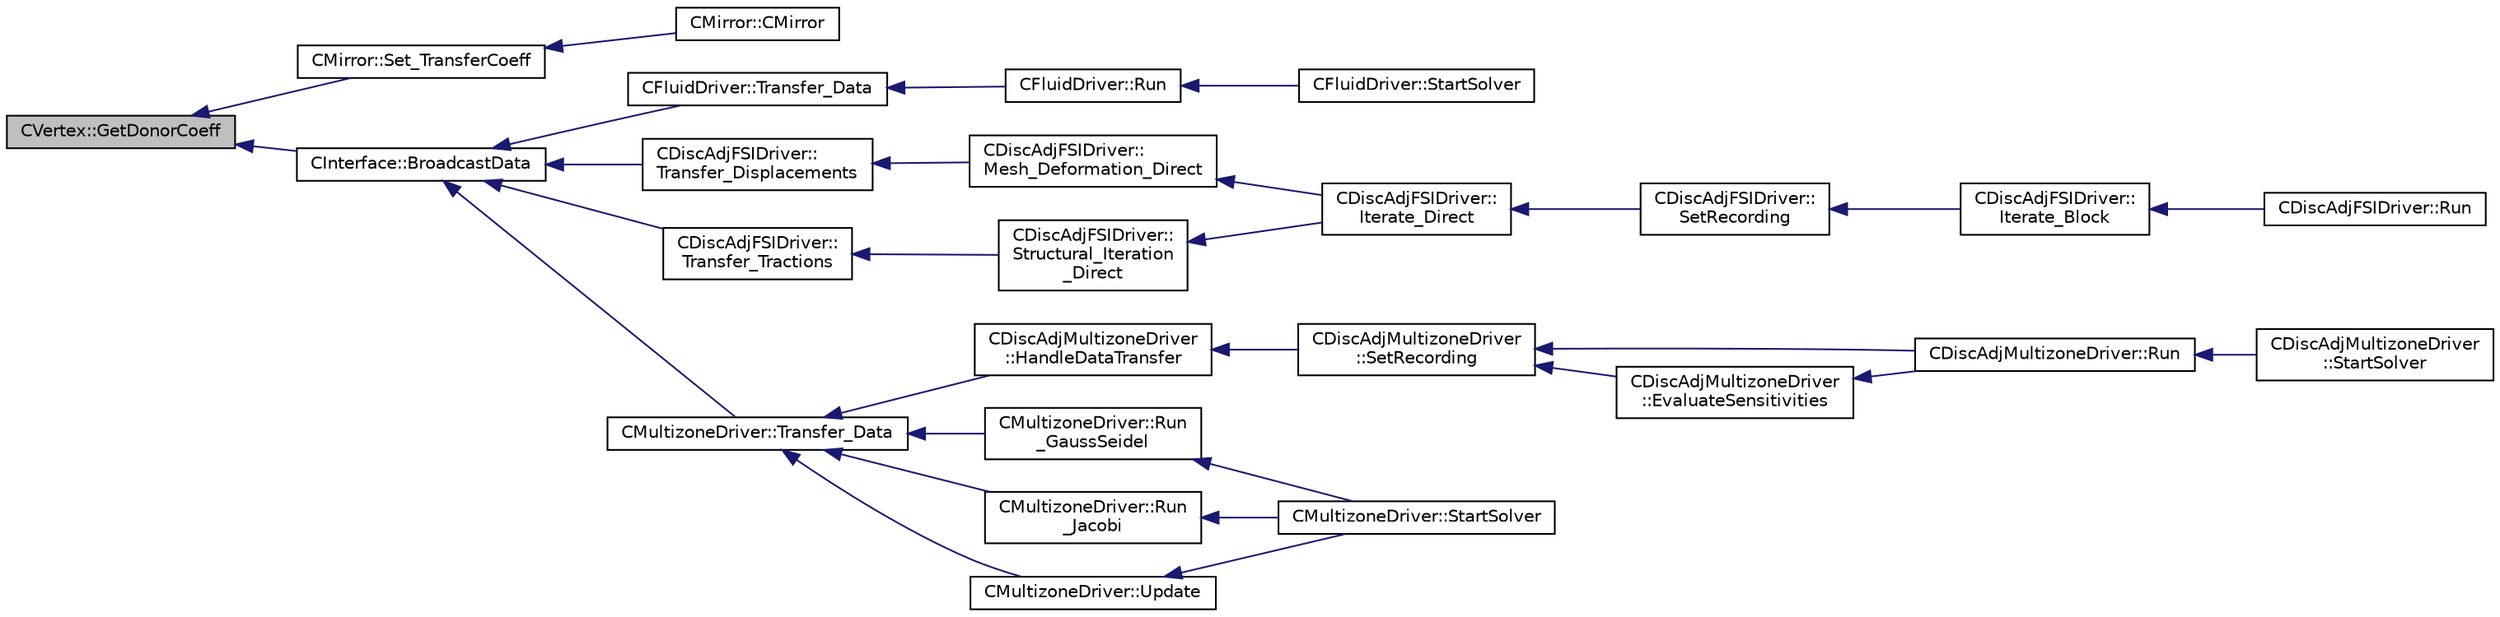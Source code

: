 digraph "CVertex::GetDonorCoeff"
{
  edge [fontname="Helvetica",fontsize="10",labelfontname="Helvetica",labelfontsize="10"];
  node [fontname="Helvetica",fontsize="10",shape=record];
  rankdir="LR";
  Node71 [label="CVertex::GetDonorCoeff",height=0.2,width=0.4,color="black", fillcolor="grey75", style="filled", fontcolor="black"];
  Node71 -> Node72 [dir="back",color="midnightblue",fontsize="10",style="solid",fontname="Helvetica"];
  Node72 [label="CMirror::Set_TransferCoeff",height=0.2,width=0.4,color="black", fillcolor="white", style="filled",URL="$class_c_mirror.html#aef44fadfca6fe766a7777f7b8f9cbd28",tooltip="Set up transfer matrix defining relation between two meshes. "];
  Node72 -> Node73 [dir="back",color="midnightblue",fontsize="10",style="solid",fontname="Helvetica"];
  Node73 [label="CMirror::CMirror",height=0.2,width=0.4,color="black", fillcolor="white", style="filled",URL="$class_c_mirror.html#abeae4155a77157651d17c29b1175e892",tooltip="Constructor of the class. "];
  Node71 -> Node74 [dir="back",color="midnightblue",fontsize="10",style="solid",fontname="Helvetica"];
  Node74 [label="CInterface::BroadcastData",height=0.2,width=0.4,color="black", fillcolor="white", style="filled",URL="$class_c_interface.html#a2e2f60d93a4041c60235926b55d0ba5c",tooltip="Interpolate data and broadcast it into all processors, for nonmatching meshes. "];
  Node74 -> Node75 [dir="back",color="midnightblue",fontsize="10",style="solid",fontname="Helvetica"];
  Node75 [label="CFluidDriver::Transfer_Data",height=0.2,width=0.4,color="black", fillcolor="white", style="filled",URL="$class_c_fluid_driver.html#aac13682ac93cce7064382c8974417632",tooltip="Transfer data among different zones (multiple zone). "];
  Node75 -> Node76 [dir="back",color="midnightblue",fontsize="10",style="solid",fontname="Helvetica"];
  Node76 [label="CFluidDriver::Run",height=0.2,width=0.4,color="black", fillcolor="white", style="filled",URL="$class_c_fluid_driver.html#aee130f3e2d8eca081ea7b2452761a61c",tooltip="Run a single iteration of the physics within multiple zones. "];
  Node76 -> Node77 [dir="back",color="midnightblue",fontsize="10",style="solid",fontname="Helvetica"];
  Node77 [label="CFluidDriver::StartSolver",height=0.2,width=0.4,color="black", fillcolor="white", style="filled",URL="$class_c_fluid_driver.html#a1c122d5a4b5f562f69a84aef2b8bd6d5",tooltip="Launch the computation for all zones and all physics. "];
  Node74 -> Node78 [dir="back",color="midnightblue",fontsize="10",style="solid",fontname="Helvetica"];
  Node78 [label="CDiscAdjFSIDriver::\lTransfer_Displacements",height=0.2,width=0.4,color="black", fillcolor="white", style="filled",URL="$class_c_disc_adj_f_s_i_driver.html#a3ef2270c24b5b7d9c774c736a757411f",tooltip="Transfer the displacements computed on the structural solver into the fluid solver. "];
  Node78 -> Node79 [dir="back",color="midnightblue",fontsize="10",style="solid",fontname="Helvetica"];
  Node79 [label="CDiscAdjFSIDriver::\lMesh_Deformation_Direct",height=0.2,width=0.4,color="black", fillcolor="white", style="filled",URL="$class_c_disc_adj_f_s_i_driver.html#ad683500d6b3773af342165b1b18f5c59",tooltip="Run a direct mesh deformation. "];
  Node79 -> Node80 [dir="back",color="midnightblue",fontsize="10",style="solid",fontname="Helvetica"];
  Node80 [label="CDiscAdjFSIDriver::\lIterate_Direct",height=0.2,width=0.4,color="black", fillcolor="white", style="filled",URL="$class_c_disc_adj_f_s_i_driver.html#acd9e7f14d860522e48ba2b6db34efd49",tooltip="Iterate the direct solver for recording. "];
  Node80 -> Node81 [dir="back",color="midnightblue",fontsize="10",style="solid",fontname="Helvetica"];
  Node81 [label="CDiscAdjFSIDriver::\lSetRecording",height=0.2,width=0.4,color="black", fillcolor="white", style="filled",URL="$class_c_disc_adj_f_s_i_driver.html#ab07394a77802e469a321ccd1b10cb988",tooltip="Set the recording for a Discrete Adjoint iteration for the FSI problem. "];
  Node81 -> Node82 [dir="back",color="midnightblue",fontsize="10",style="solid",fontname="Helvetica"];
  Node82 [label="CDiscAdjFSIDriver::\lIterate_Block",height=0.2,width=0.4,color="black", fillcolor="white", style="filled",URL="$class_c_disc_adj_f_s_i_driver.html#a84949f139fa795b7d34d6ff77e82eb5c",tooltip="Iterate a certain block for adjoint FSI - may be the whole set of variables or independent and subite..."];
  Node82 -> Node83 [dir="back",color="midnightblue",fontsize="10",style="solid",fontname="Helvetica"];
  Node83 [label="CDiscAdjFSIDriver::Run",height=0.2,width=0.4,color="black", fillcolor="white", style="filled",URL="$class_c_disc_adj_f_s_i_driver.html#a2e965d6e9c4dcfc296077cae225cab21",tooltip="Run a Discrete Adjoint iteration for the FSI problem. "];
  Node74 -> Node84 [dir="back",color="midnightblue",fontsize="10",style="solid",fontname="Helvetica"];
  Node84 [label="CDiscAdjFSIDriver::\lTransfer_Tractions",height=0.2,width=0.4,color="black", fillcolor="white", style="filled",URL="$class_c_disc_adj_f_s_i_driver.html#a8a5adeec0fded237d6d0d4dba1a0be20",tooltip="Transfer the tractions computed on the fluid solver into the structural solver. "];
  Node84 -> Node85 [dir="back",color="midnightblue",fontsize="10",style="solid",fontname="Helvetica"];
  Node85 [label="CDiscAdjFSIDriver::\lStructural_Iteration\l_Direct",height=0.2,width=0.4,color="black", fillcolor="white", style="filled",URL="$class_c_disc_adj_f_s_i_driver.html#aef8192d6dd5451f1e496e9847c2c5c65",tooltip="Run a direct structural iteration. "];
  Node85 -> Node80 [dir="back",color="midnightblue",fontsize="10",style="solid",fontname="Helvetica"];
  Node74 -> Node86 [dir="back",color="midnightblue",fontsize="10",style="solid",fontname="Helvetica"];
  Node86 [label="CMultizoneDriver::Transfer_Data",height=0.2,width=0.4,color="black", fillcolor="white", style="filled",URL="$class_c_multizone_driver.html#aa4bdb7a03c7138edb5e7cf17551b9d03",tooltip="Routine to provide all the desired physical transfers between the different zones during one iteratio..."];
  Node86 -> Node87 [dir="back",color="midnightblue",fontsize="10",style="solid",fontname="Helvetica"];
  Node87 [label="CDiscAdjMultizoneDriver\l::HandleDataTransfer",height=0.2,width=0.4,color="black", fillcolor="white", style="filled",URL="$class_c_disc_adj_multizone_driver.html#ab33de05a7a1f77dcf60014a4a35dd4f1",tooltip="Transfer data between zones and update grids when required. "];
  Node87 -> Node88 [dir="back",color="midnightblue",fontsize="10",style="solid",fontname="Helvetica"];
  Node88 [label="CDiscAdjMultizoneDriver\l::SetRecording",height=0.2,width=0.4,color="black", fillcolor="white", style="filled",URL="$class_c_disc_adj_multizone_driver.html#a441f8669a04147aacab7df463e1dd021",tooltip="Record one iteration of the primal problem within each zone. "];
  Node88 -> Node89 [dir="back",color="midnightblue",fontsize="10",style="solid",fontname="Helvetica"];
  Node89 [label="CDiscAdjMultizoneDriver::Run",height=0.2,width=0.4,color="black", fillcolor="white", style="filled",URL="$class_c_disc_adj_multizone_driver.html#af996aecdb6d20aa4fc81c9b67295abf5",tooltip="[Overload] Run an discrete adjoint update of all solvers within multiple zones. "];
  Node89 -> Node90 [dir="back",color="midnightblue",fontsize="10",style="solid",fontname="Helvetica"];
  Node90 [label="CDiscAdjMultizoneDriver\l::StartSolver",height=0.2,width=0.4,color="black", fillcolor="white", style="filled",URL="$class_c_disc_adj_multizone_driver.html#a75de0a1a482ceeed4301a384f1515092",tooltip="[Overload] Launch the computation for discrete adjoint multizone problems. "];
  Node88 -> Node91 [dir="back",color="midnightblue",fontsize="10",style="solid",fontname="Helvetica"];
  Node91 [label="CDiscAdjMultizoneDriver\l::EvaluateSensitivities",height=0.2,width=0.4,color="black", fillcolor="white", style="filled",URL="$class_c_disc_adj_multizone_driver.html#ac2789097629674cfb7d4de64954024df",tooltip="Evaluate sensitivites for the current adjoint solution and output files. "];
  Node91 -> Node89 [dir="back",color="midnightblue",fontsize="10",style="solid",fontname="Helvetica"];
  Node86 -> Node92 [dir="back",color="midnightblue",fontsize="10",style="solid",fontname="Helvetica"];
  Node92 [label="CMultizoneDriver::Run\l_GaussSeidel",height=0.2,width=0.4,color="black", fillcolor="white", style="filled",URL="$class_c_multizone_driver.html#a8036223cdbe0c0d4552f17f6bad9189b",tooltip="Run a Block Gauss-Seidel iteration in all physical zones. "];
  Node92 -> Node93 [dir="back",color="midnightblue",fontsize="10",style="solid",fontname="Helvetica"];
  Node93 [label="CMultizoneDriver::StartSolver",height=0.2,width=0.4,color="black", fillcolor="white", style="filled",URL="$class_c_multizone_driver.html#a03cfc000c383ef0d86d34e1c6aef5ff3",tooltip="[Overload] Launch the computation for multizone problems. "];
  Node86 -> Node94 [dir="back",color="midnightblue",fontsize="10",style="solid",fontname="Helvetica"];
  Node94 [label="CMultizoneDriver::Run\l_Jacobi",height=0.2,width=0.4,color="black", fillcolor="white", style="filled",URL="$class_c_multizone_driver.html#a1bf2824daac5a10e8fb7387676eee338",tooltip="Run a Block-Jacobi iteration in all physical zones. "];
  Node94 -> Node93 [dir="back",color="midnightblue",fontsize="10",style="solid",fontname="Helvetica"];
  Node86 -> Node95 [dir="back",color="midnightblue",fontsize="10",style="solid",fontname="Helvetica"];
  Node95 [label="CMultizoneDriver::Update",height=0.2,width=0.4,color="black", fillcolor="white", style="filled",URL="$class_c_multizone_driver.html#ac5d960382730c14b035965906cf02cb6",tooltip="Update the dual-time solution within multiple zones. "];
  Node95 -> Node93 [dir="back",color="midnightblue",fontsize="10",style="solid",fontname="Helvetica"];
}

